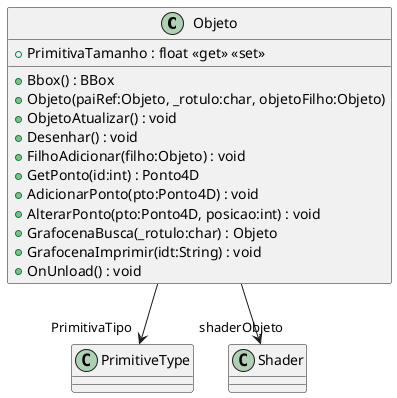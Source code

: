 @startuml
class Objeto {
    + PrimitivaTamanho : float <<get>> <<set>>
    + Bbox() : BBox
    + Objeto(paiRef:Objeto, _rotulo:char, objetoFilho:Objeto)
    + ObjetoAtualizar() : void
    + Desenhar() : void
    + FilhoAdicionar(filho:Objeto) : void
    + GetPonto(id:int) : Ponto4D
    + AdicionarPonto(pto:Ponto4D) : void
    + AlterarPonto(pto:Ponto4D, posicao:int) : void
    + GrafocenaBusca(_rotulo:char) : Objeto
    + GrafocenaImprimir(idt:String) : void
    + OnUnload() : void
}
Objeto --> "PrimitivaTipo" PrimitiveType
Objeto --> "shaderObjeto" Shader
@enduml
